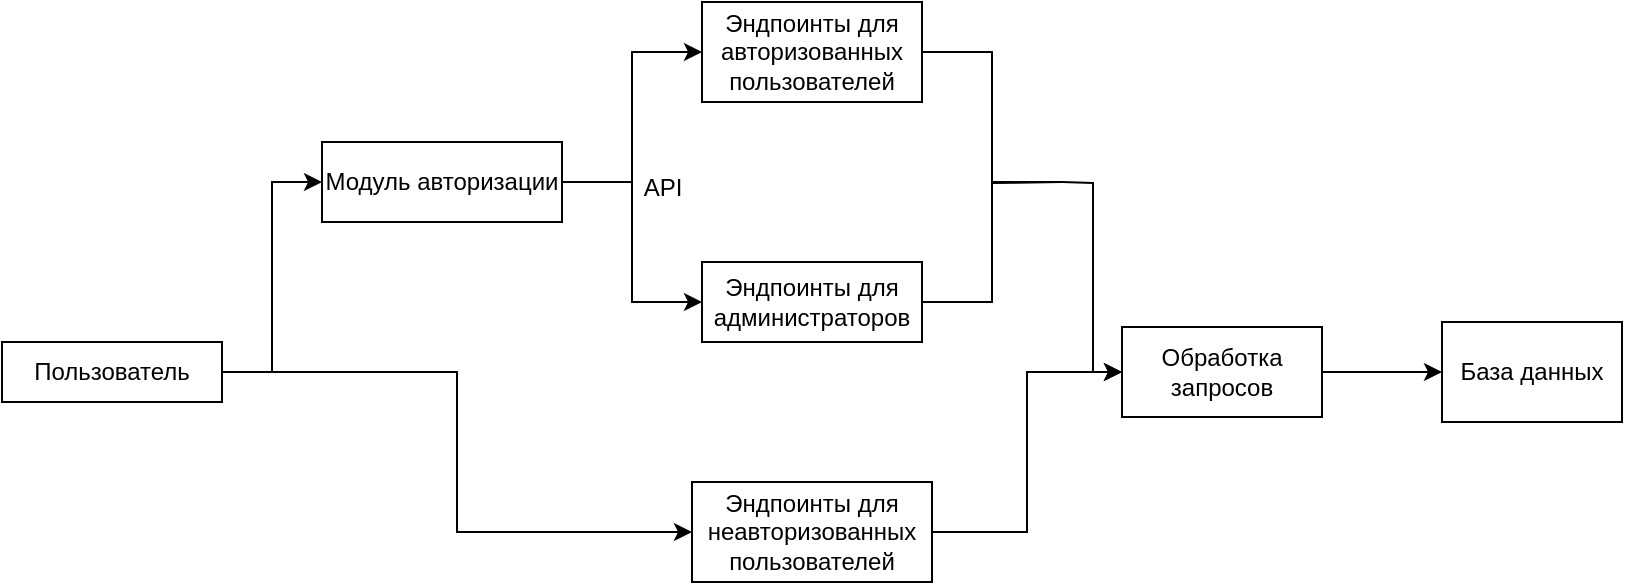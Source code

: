 <mxfile version="26.2.14">
  <diagram name="Страница — 1" id="VPFjQSwD7sqrIGwiCZXX">
    <mxGraphModel dx="1042" dy="535" grid="1" gridSize="10" guides="1" tooltips="1" connect="1" arrows="1" fold="1" page="1" pageScale="1" pageWidth="850" pageHeight="1100" math="0" shadow="0">
      <root>
        <mxCell id="0" />
        <mxCell id="1" parent="0" />
        <mxCell id="rxKF1UO1qquSOK6yXCpm-3" style="edgeStyle=orthogonalEdgeStyle;rounded=0;orthogonalLoop=1;jettySize=auto;html=1;exitX=1;exitY=0.5;exitDx=0;exitDy=0;entryX=0;entryY=0.5;entryDx=0;entryDy=0;" edge="1" parent="1" source="rxKF1UO1qquSOK6yXCpm-1" target="rxKF1UO1qquSOK6yXCpm-2">
          <mxGeometry relative="1" as="geometry" />
        </mxCell>
        <mxCell id="rxKF1UO1qquSOK6yXCpm-18" style="edgeStyle=orthogonalEdgeStyle;rounded=0;orthogonalLoop=1;jettySize=auto;html=1;entryX=0;entryY=0.5;entryDx=0;entryDy=0;" edge="1" parent="1" source="rxKF1UO1qquSOK6yXCpm-1" target="rxKF1UO1qquSOK6yXCpm-17">
          <mxGeometry relative="1" as="geometry" />
        </mxCell>
        <mxCell id="rxKF1UO1qquSOK6yXCpm-1" value="Пользователь" style="rounded=0;whiteSpace=wrap;html=1;" vertex="1" parent="1">
          <mxGeometry x="390" y="230" width="110" height="30" as="geometry" />
        </mxCell>
        <mxCell id="rxKF1UO1qquSOK6yXCpm-6" style="edgeStyle=orthogonalEdgeStyle;rounded=0;orthogonalLoop=1;jettySize=auto;html=1;exitX=1;exitY=0.5;exitDx=0;exitDy=0;entryX=0;entryY=0.5;entryDx=0;entryDy=0;" edge="1" parent="1" source="rxKF1UO1qquSOK6yXCpm-2" target="rxKF1UO1qquSOK6yXCpm-4">
          <mxGeometry relative="1" as="geometry" />
        </mxCell>
        <mxCell id="rxKF1UO1qquSOK6yXCpm-7" style="edgeStyle=orthogonalEdgeStyle;rounded=0;orthogonalLoop=1;jettySize=auto;html=1;exitX=1;exitY=0.5;exitDx=0;exitDy=0;entryX=0;entryY=0.5;entryDx=0;entryDy=0;" edge="1" parent="1" source="rxKF1UO1qquSOK6yXCpm-2" target="rxKF1UO1qquSOK6yXCpm-5">
          <mxGeometry relative="1" as="geometry" />
        </mxCell>
        <mxCell id="rxKF1UO1qquSOK6yXCpm-2" value="Модуль авторизации" style="whiteSpace=wrap;html=1;" vertex="1" parent="1">
          <mxGeometry x="550" y="130" width="120" height="40" as="geometry" />
        </mxCell>
        <mxCell id="rxKF1UO1qquSOK6yXCpm-4" value="Эндпоинты для авторизованных&lt;div&gt;пользователей&lt;/div&gt;" style="whiteSpace=wrap;html=1;" vertex="1" parent="1">
          <mxGeometry x="740" y="60" width="110" height="50" as="geometry" />
        </mxCell>
        <mxCell id="rxKF1UO1qquSOK6yXCpm-5" value="Эндпоинты для администраторов" style="whiteSpace=wrap;html=1;" vertex="1" parent="1">
          <mxGeometry x="740" y="190" width="110" height="40" as="geometry" />
        </mxCell>
        <mxCell id="rxKF1UO1qquSOK6yXCpm-9" value="API" style="text;html=1;align=center;verticalAlign=middle;resizable=0;points=[];autosize=1;strokeColor=none;fillColor=none;" vertex="1" parent="1">
          <mxGeometry x="700" y="138" width="40" height="30" as="geometry" />
        </mxCell>
        <mxCell id="rxKF1UO1qquSOK6yXCpm-12" style="edgeStyle=orthogonalEdgeStyle;rounded=0;orthogonalLoop=1;jettySize=auto;html=1;entryX=0;entryY=0.5;entryDx=0;entryDy=0;" edge="1" parent="1" source="rxKF1UO1qquSOK6yXCpm-10" target="rxKF1UO1qquSOK6yXCpm-11">
          <mxGeometry relative="1" as="geometry" />
        </mxCell>
        <mxCell id="rxKF1UO1qquSOK6yXCpm-10" value="Обработка запросов" style="whiteSpace=wrap;html=1;" vertex="1" parent="1">
          <mxGeometry x="950" y="222.5" width="100" height="45" as="geometry" />
        </mxCell>
        <mxCell id="rxKF1UO1qquSOK6yXCpm-11" value="База данных" style="whiteSpace=wrap;html=1;" vertex="1" parent="1">
          <mxGeometry x="1110" y="220" width="90" height="50" as="geometry" />
        </mxCell>
        <mxCell id="rxKF1UO1qquSOK6yXCpm-14" value="" style="endArrow=none;html=1;rounded=0;entryX=1;entryY=0.5;entryDx=0;entryDy=0;edgeStyle=orthogonalEdgeStyle;" edge="1" parent="1" target="rxKF1UO1qquSOK6yXCpm-5">
          <mxGeometry width="50" height="50" relative="1" as="geometry">
            <mxPoint x="920" y="150" as="sourcePoint" />
            <mxPoint x="730" y="160" as="targetPoint" />
          </mxGeometry>
        </mxCell>
        <mxCell id="rxKF1UO1qquSOK6yXCpm-15" value="" style="endArrow=none;html=1;rounded=0;exitX=1;exitY=0.5;exitDx=0;exitDy=0;edgeStyle=elbowEdgeStyle;" edge="1" parent="1" source="rxKF1UO1qquSOK6yXCpm-4">
          <mxGeometry width="50" height="50" relative="1" as="geometry">
            <mxPoint x="680" y="210" as="sourcePoint" />
            <mxPoint x="920" y="150" as="targetPoint" />
          </mxGeometry>
        </mxCell>
        <mxCell id="rxKF1UO1qquSOK6yXCpm-16" value="" style="endArrow=classic;html=1;rounded=0;entryX=0;entryY=0.5;entryDx=0;entryDy=0;edgeStyle=orthogonalEdgeStyle;" edge="1" parent="1" target="rxKF1UO1qquSOK6yXCpm-10">
          <mxGeometry width="50" height="50" relative="1" as="geometry">
            <mxPoint x="920" y="150" as="sourcePoint" />
            <mxPoint x="730" y="160" as="targetPoint" />
          </mxGeometry>
        </mxCell>
        <mxCell id="rxKF1UO1qquSOK6yXCpm-19" style="edgeStyle=orthogonalEdgeStyle;rounded=0;orthogonalLoop=1;jettySize=auto;html=1;entryX=0;entryY=0.5;entryDx=0;entryDy=0;" edge="1" parent="1" source="rxKF1UO1qquSOK6yXCpm-17" target="rxKF1UO1qquSOK6yXCpm-10">
          <mxGeometry relative="1" as="geometry" />
        </mxCell>
        <mxCell id="rxKF1UO1qquSOK6yXCpm-17" value="Эндпоинты для неавторизованных пользователей" style="whiteSpace=wrap;html=1;" vertex="1" parent="1">
          <mxGeometry x="735" y="300" width="120" height="50" as="geometry" />
        </mxCell>
      </root>
    </mxGraphModel>
  </diagram>
</mxfile>
